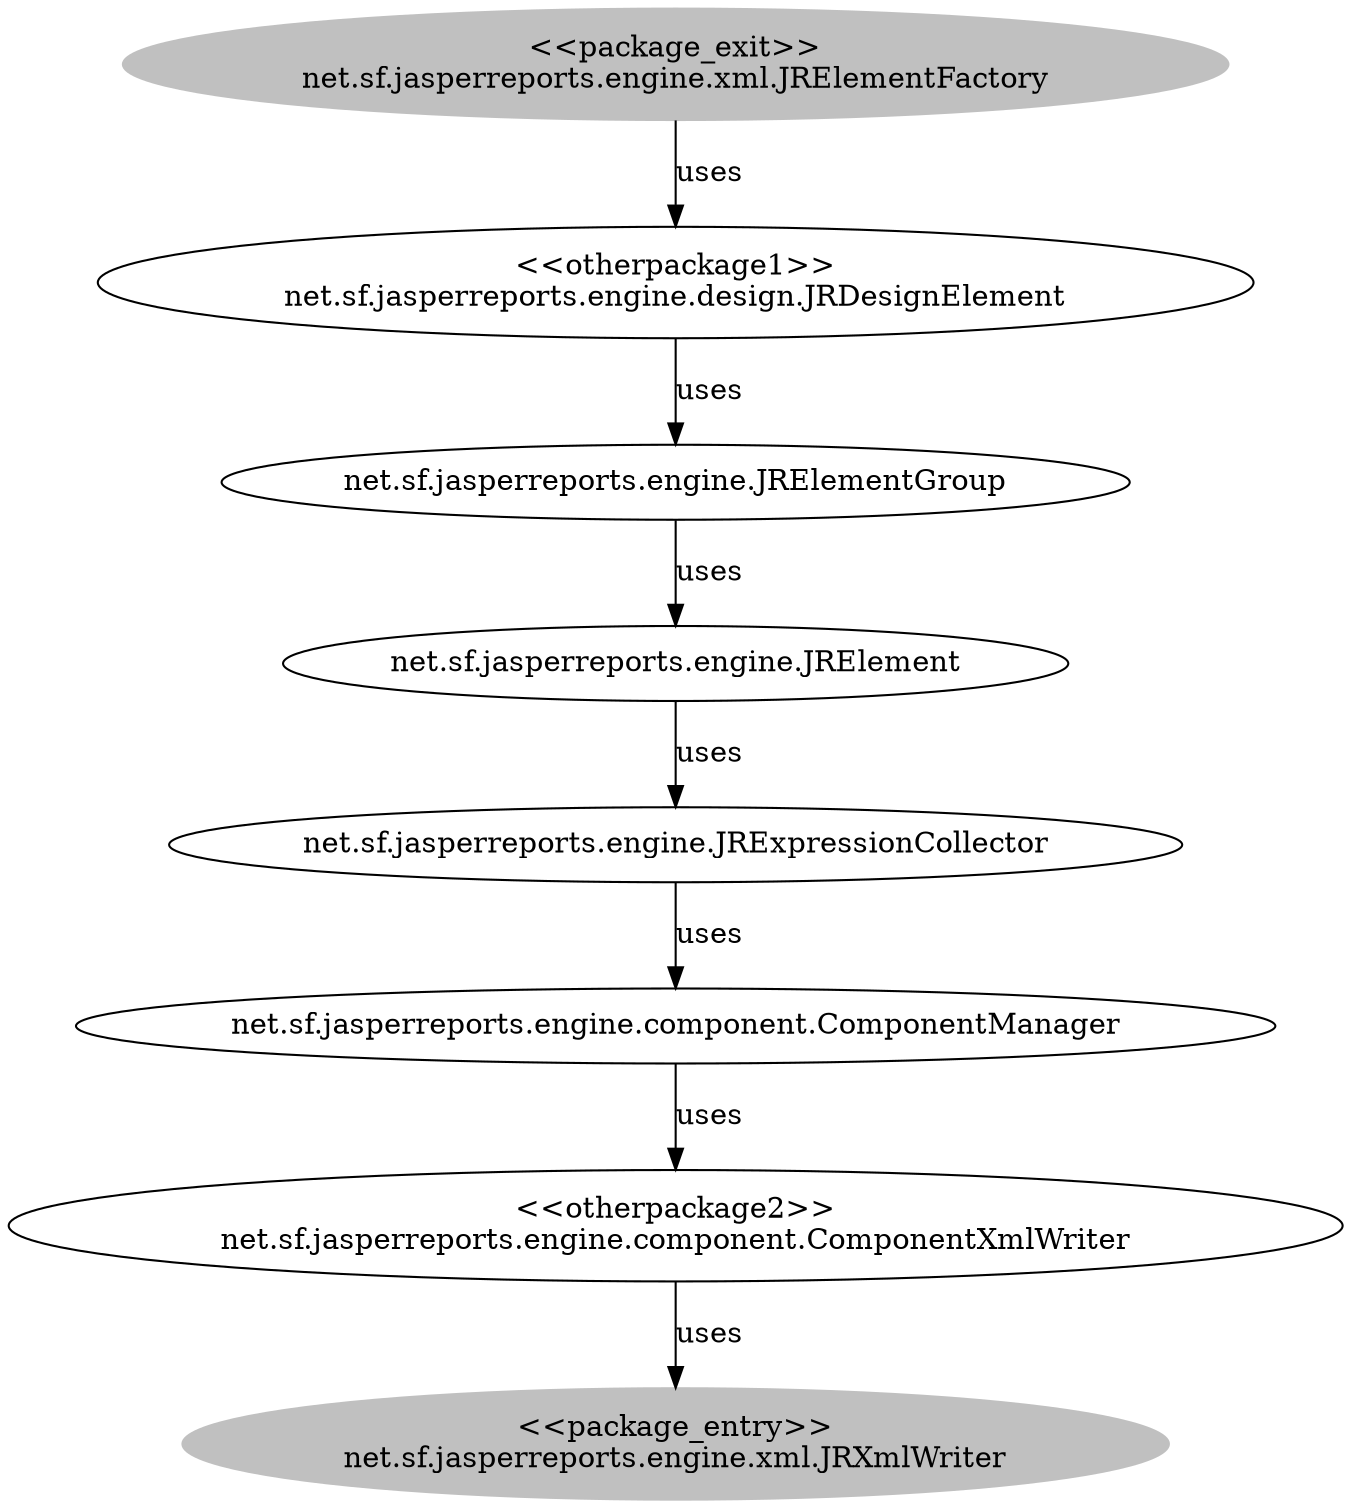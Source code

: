 digraph cd {
	net_sf_jasperreports_engine_xml_JRElementFactory [label="<<package_exit>>
net.sf.jasperreports.engine.xml.JRElementFactory",style=filled,color="grey"];
	net_sf_jasperreports_engine_xml_JRXmlWriter [label="<<package_entry>>
net.sf.jasperreports.engine.xml.JRXmlWriter",style=filled,color="grey"];
	net_sf_jasperreports_engine_design_JRDesignElement [label="<<otherpackage1>>
net.sf.jasperreports.engine.design.JRDesignElement"];
	net_sf_jasperreports_engine_component_ComponentXmlWriter [label="<<otherpackage2>>
net.sf.jasperreports.engine.component.ComponentXmlWriter"];
	net_sf_jasperreports_engine_component_ComponentManager [label="net.sf.jasperreports.engine.component.ComponentManager"];
	net_sf_jasperreports_engine_JRElementGroup [label="net.sf.jasperreports.engine.JRElementGroup"];
	net_sf_jasperreports_engine_JRExpressionCollector [label="net.sf.jasperreports.engine.JRExpressionCollector"];
	net_sf_jasperreports_engine_JRElement [label="net.sf.jasperreports.engine.JRElement"];
	net_sf_jasperreports_engine_xml_JRElementFactory -> net_sf_jasperreports_engine_design_JRDesignElement [label=uses];
	net_sf_jasperreports_engine_component_ComponentXmlWriter -> net_sf_jasperreports_engine_xml_JRXmlWriter [label=uses];
	net_sf_jasperreports_engine_design_JRDesignElement -> net_sf_jasperreports_engine_JRElementGroup [label=uses];
	net_sf_jasperreports_engine_JRElementGroup -> net_sf_jasperreports_engine_JRElement [label=uses];
	net_sf_jasperreports_engine_JRElement -> net_sf_jasperreports_engine_JRExpressionCollector [label=uses];
	net_sf_jasperreports_engine_JRExpressionCollector -> net_sf_jasperreports_engine_component_ComponentManager [label=uses];
	net_sf_jasperreports_engine_component_ComponentManager -> net_sf_jasperreports_engine_component_ComponentXmlWriter [label=uses];
}
